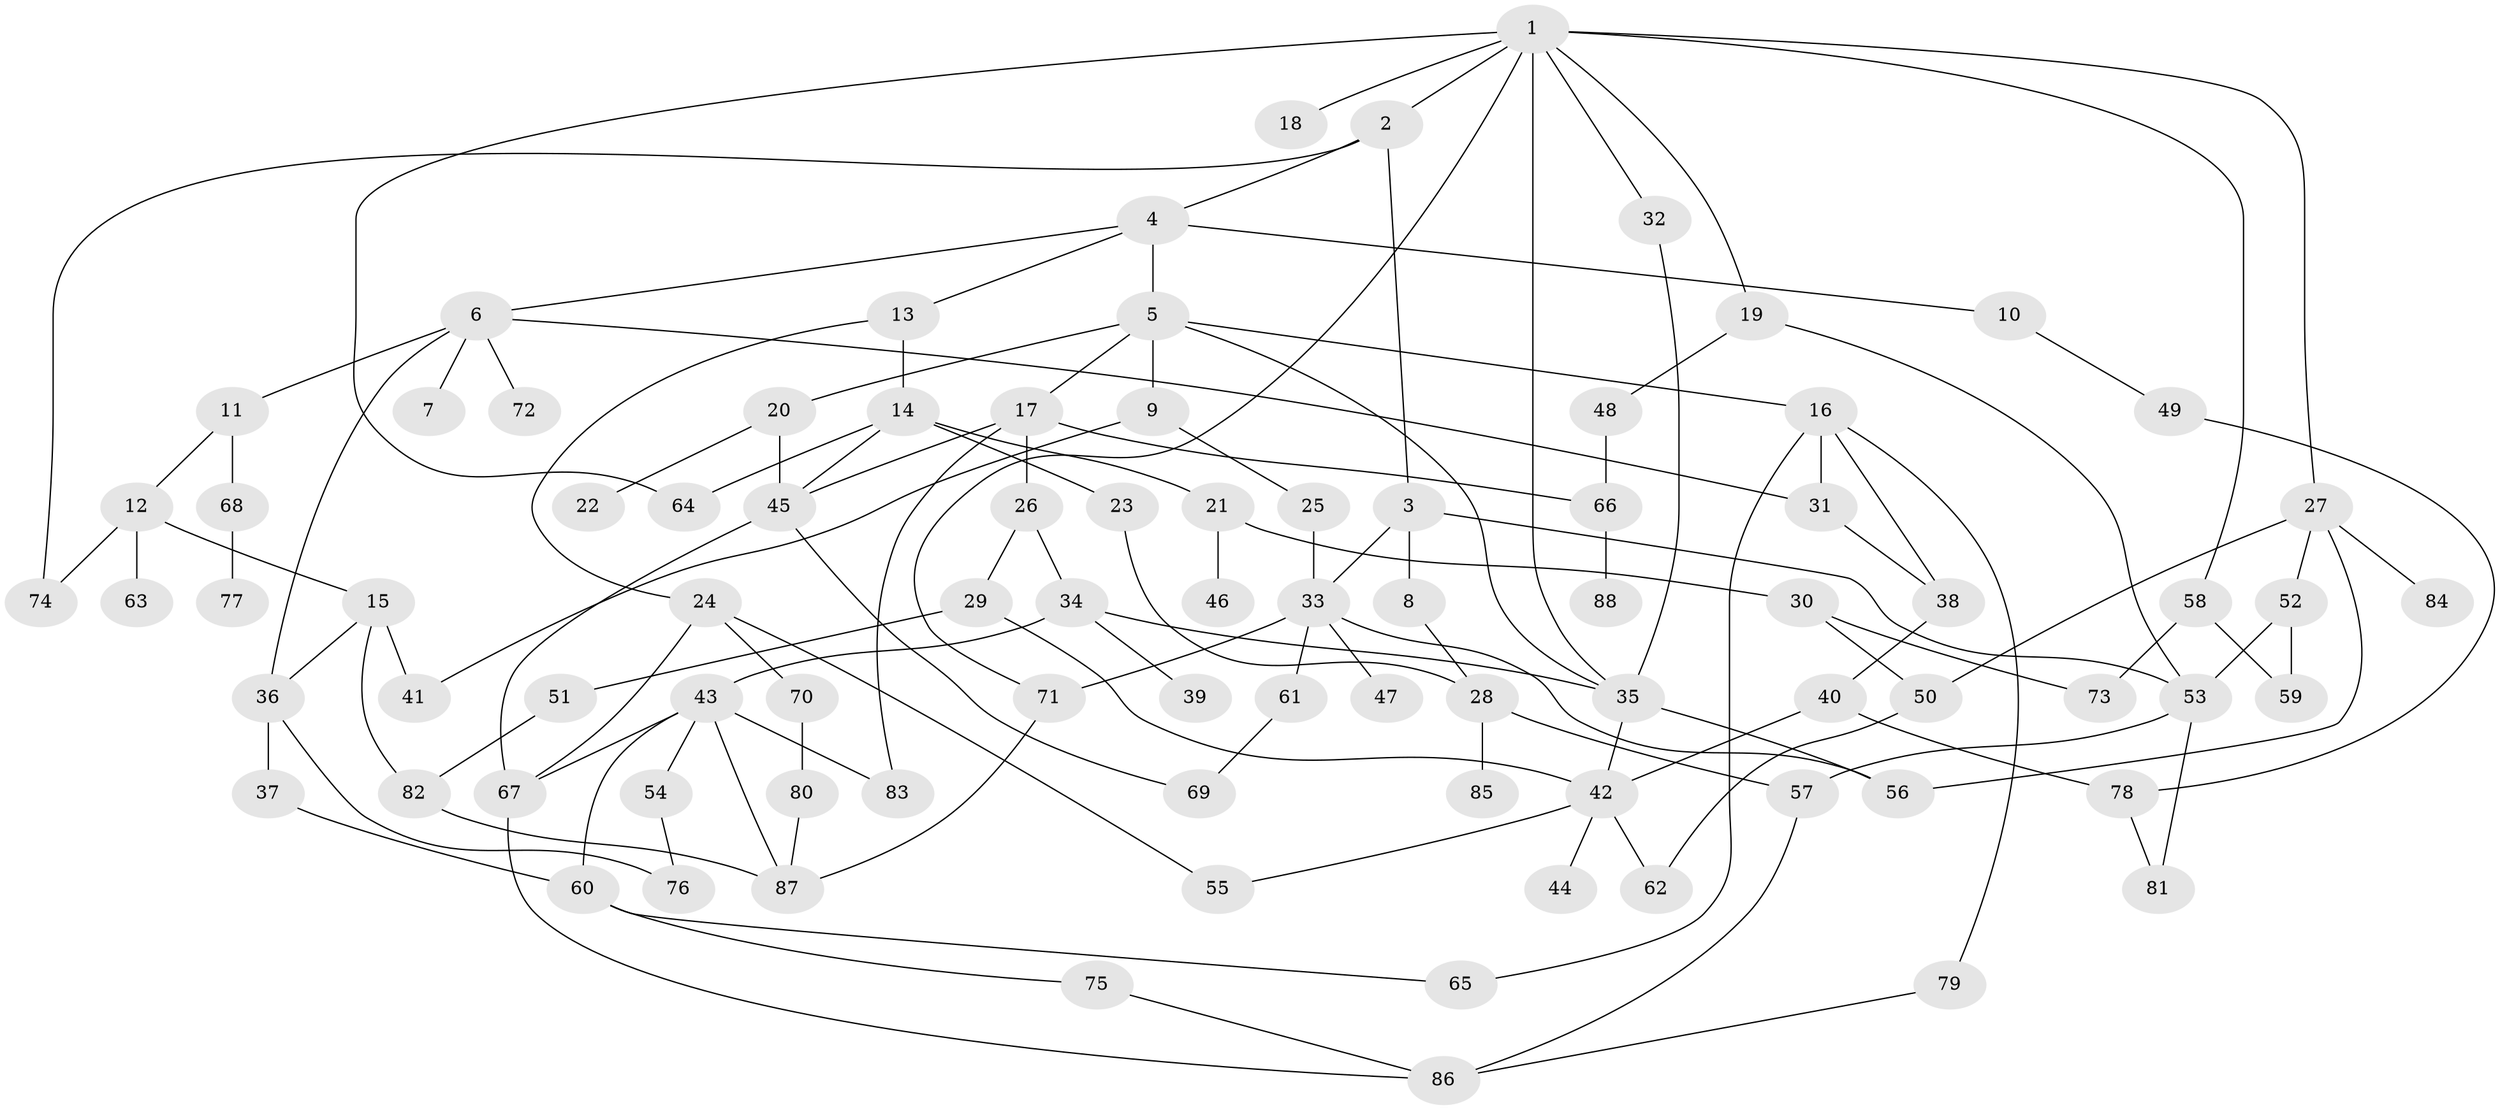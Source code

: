 // Generated by graph-tools (version 1.1) at 2025/34/03/09/25 02:34:16]
// undirected, 88 vertices, 130 edges
graph export_dot {
graph [start="1"]
  node [color=gray90,style=filled];
  1;
  2;
  3;
  4;
  5;
  6;
  7;
  8;
  9;
  10;
  11;
  12;
  13;
  14;
  15;
  16;
  17;
  18;
  19;
  20;
  21;
  22;
  23;
  24;
  25;
  26;
  27;
  28;
  29;
  30;
  31;
  32;
  33;
  34;
  35;
  36;
  37;
  38;
  39;
  40;
  41;
  42;
  43;
  44;
  45;
  46;
  47;
  48;
  49;
  50;
  51;
  52;
  53;
  54;
  55;
  56;
  57;
  58;
  59;
  60;
  61;
  62;
  63;
  64;
  65;
  66;
  67;
  68;
  69;
  70;
  71;
  72;
  73;
  74;
  75;
  76;
  77;
  78;
  79;
  80;
  81;
  82;
  83;
  84;
  85;
  86;
  87;
  88;
  1 -- 2;
  1 -- 18;
  1 -- 19;
  1 -- 27;
  1 -- 32;
  1 -- 35;
  1 -- 58;
  1 -- 71;
  1 -- 64;
  2 -- 3;
  2 -- 4;
  2 -- 74;
  3 -- 8;
  3 -- 53;
  3 -- 33;
  4 -- 5;
  4 -- 6;
  4 -- 10;
  4 -- 13;
  5 -- 9;
  5 -- 16;
  5 -- 17;
  5 -- 20;
  5 -- 35;
  6 -- 7;
  6 -- 11;
  6 -- 36;
  6 -- 72;
  6 -- 31;
  8 -- 28;
  9 -- 25;
  9 -- 41;
  10 -- 49;
  11 -- 12;
  11 -- 68;
  12 -- 15;
  12 -- 63;
  12 -- 74;
  13 -- 14;
  13 -- 24;
  14 -- 21;
  14 -- 23;
  14 -- 45;
  14 -- 64;
  15 -- 82;
  15 -- 36;
  15 -- 41;
  16 -- 31;
  16 -- 79;
  16 -- 65;
  16 -- 38;
  17 -- 26;
  17 -- 66;
  17 -- 45;
  17 -- 83;
  19 -- 48;
  19 -- 53;
  20 -- 22;
  20 -- 45;
  21 -- 30;
  21 -- 46;
  23 -- 28;
  24 -- 55;
  24 -- 67;
  24 -- 70;
  25 -- 33;
  26 -- 29;
  26 -- 34;
  27 -- 52;
  27 -- 84;
  27 -- 50;
  27 -- 56;
  28 -- 85;
  28 -- 57;
  29 -- 42;
  29 -- 51;
  30 -- 50;
  30 -- 73;
  31 -- 38;
  32 -- 35;
  33 -- 47;
  33 -- 61;
  33 -- 56;
  33 -- 71;
  34 -- 39;
  34 -- 43;
  34 -- 35;
  35 -- 56;
  35 -- 42;
  36 -- 37;
  36 -- 76;
  37 -- 60;
  38 -- 40;
  40 -- 78;
  40 -- 42;
  42 -- 44;
  42 -- 62;
  42 -- 55;
  43 -- 54;
  43 -- 60;
  43 -- 83;
  43 -- 67;
  43 -- 87;
  45 -- 69;
  45 -- 67;
  48 -- 66;
  49 -- 78;
  50 -- 62;
  51 -- 82;
  52 -- 53;
  52 -- 59;
  53 -- 57;
  53 -- 81;
  54 -- 76;
  57 -- 86;
  58 -- 59;
  58 -- 73;
  60 -- 65;
  60 -- 75;
  61 -- 69;
  66 -- 88;
  67 -- 86;
  68 -- 77;
  70 -- 80;
  71 -- 87;
  75 -- 86;
  78 -- 81;
  79 -- 86;
  80 -- 87;
  82 -- 87;
}
